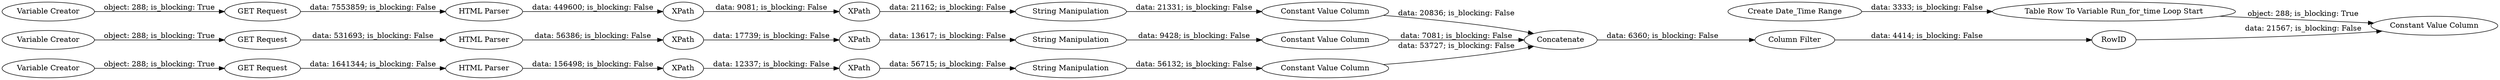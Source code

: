 digraph {
	"-8521956088832075257_88" [label="Constant Value Column"]
	"-8521956088832075257_61" [label="GET Request"]
	"-8521956088832075257_62" [label=XPath]
	"-8521956088832075257_77" [label="Create Date_Time Range"]
	"-8521956088832075257_69" [label="Variable Creator"]
	"-8521956088832075257_92" [label=XPath]
	"-8521956088832075257_81" [label="Variable Creator"]
	"-8521956088832075257_67" [label="GET Request"]
	"-8521956088832075257_64" [label="Variable Creator"]
	"-8521956088832075257_75" [label="Constant Value Column"]
	"-8521956088832075257_78" [label="Table Row To Variable Run_for_time Loop Start"]
	"-8521956088832075257_70" [label="HTML Parser"]
	"-8521956088832075257_79" [label="Constant Value Column"]
	"-8521956088832075257_76" [label=Concatenate]
	"-8521956088832075257_65" [label="String Manipulation"]
	"-8521956088832075257_91" [label=XPath]
	"-8521956088832075257_73" [label="Column Filter"]
	"-8521956088832075257_60" [label="HTML Parser"]
	"-8521956088832075257_72" [label=XPath]
	"-8521956088832075257_74" [label="Constant Value Column"]
	"-8521956088832075257_66" [label="String Manipulation"]
	"-8521956088832075257_84" [label="GET Request"]
	"-8521956088832075257_87" [label="String Manipulation"]
	"-8521956088832075257_86" [label=XPath]
	"-8521956088832075257_90" [label=RowID]
	"-8521956088832075257_83" [label="HTML Parser"]
	"-8521956088832075257_89" [label=XPath]
	"-8521956088832075257_81" -> "-8521956088832075257_84" [label="object: 288; is_blocking: True"]
	"-8521956088832075257_73" -> "-8521956088832075257_90" [label="data: 4414; is_blocking: False"]
	"-8521956088832075257_67" -> "-8521956088832075257_70" [label="data: 7553859; is_blocking: False"]
	"-8521956088832075257_78" -> "-8521956088832075257_79" [label="object: 288; is_blocking: True"]
	"-8521956088832075257_76" -> "-8521956088832075257_73" [label="data: 6360; is_blocking: False"]
	"-8521956088832075257_77" -> "-8521956088832075257_78" [label="data: 3333; is_blocking: False"]
	"-8521956088832075257_74" -> "-8521956088832075257_76" [label="data: 7081; is_blocking: False"]
	"-8521956088832075257_65" -> "-8521956088832075257_74" [label="data: 9428; is_blocking: False"]
	"-8521956088832075257_86" -> "-8521956088832075257_89" [label="data: 12337; is_blocking: False"]
	"-8521956088832075257_61" -> "-8521956088832075257_60" [label="data: 531693; is_blocking: False"]
	"-8521956088832075257_83" -> "-8521956088832075257_86" [label="data: 156498; is_blocking: False"]
	"-8521956088832075257_62" -> "-8521956088832075257_91" [label="data: 17739; is_blocking: False"]
	"-8521956088832075257_92" -> "-8521956088832075257_72" [label="data: 9081; is_blocking: False"]
	"-8521956088832075257_60" -> "-8521956088832075257_62" [label="data: 56386; is_blocking: False"]
	"-8521956088832075257_64" -> "-8521956088832075257_61" [label="object: 288; is_blocking: True"]
	"-8521956088832075257_90" -> "-8521956088832075257_79" [label="data: 21567; is_blocking: False"]
	"-8521956088832075257_91" -> "-8521956088832075257_65" [label="data: 13617; is_blocking: False"]
	"-8521956088832075257_69" -> "-8521956088832075257_67" [label="object: 288; is_blocking: True"]
	"-8521956088832075257_75" -> "-8521956088832075257_76" [label="data: 20836; is_blocking: False"]
	"-8521956088832075257_89" -> "-8521956088832075257_87" [label="data: 56715; is_blocking: False"]
	"-8521956088832075257_72" -> "-8521956088832075257_66" [label="data: 21162; is_blocking: False"]
	"-8521956088832075257_66" -> "-8521956088832075257_75" [label="data: 21331; is_blocking: False"]
	"-8521956088832075257_84" -> "-8521956088832075257_83" [label="data: 1641344; is_blocking: False"]
	"-8521956088832075257_70" -> "-8521956088832075257_92" [label="data: 449600; is_blocking: False"]
	"-8521956088832075257_87" -> "-8521956088832075257_88" [label="data: 56132; is_blocking: False"]
	"-8521956088832075257_88" -> "-8521956088832075257_76" [label="data: 53727; is_blocking: False"]
	rankdir=LR
}
